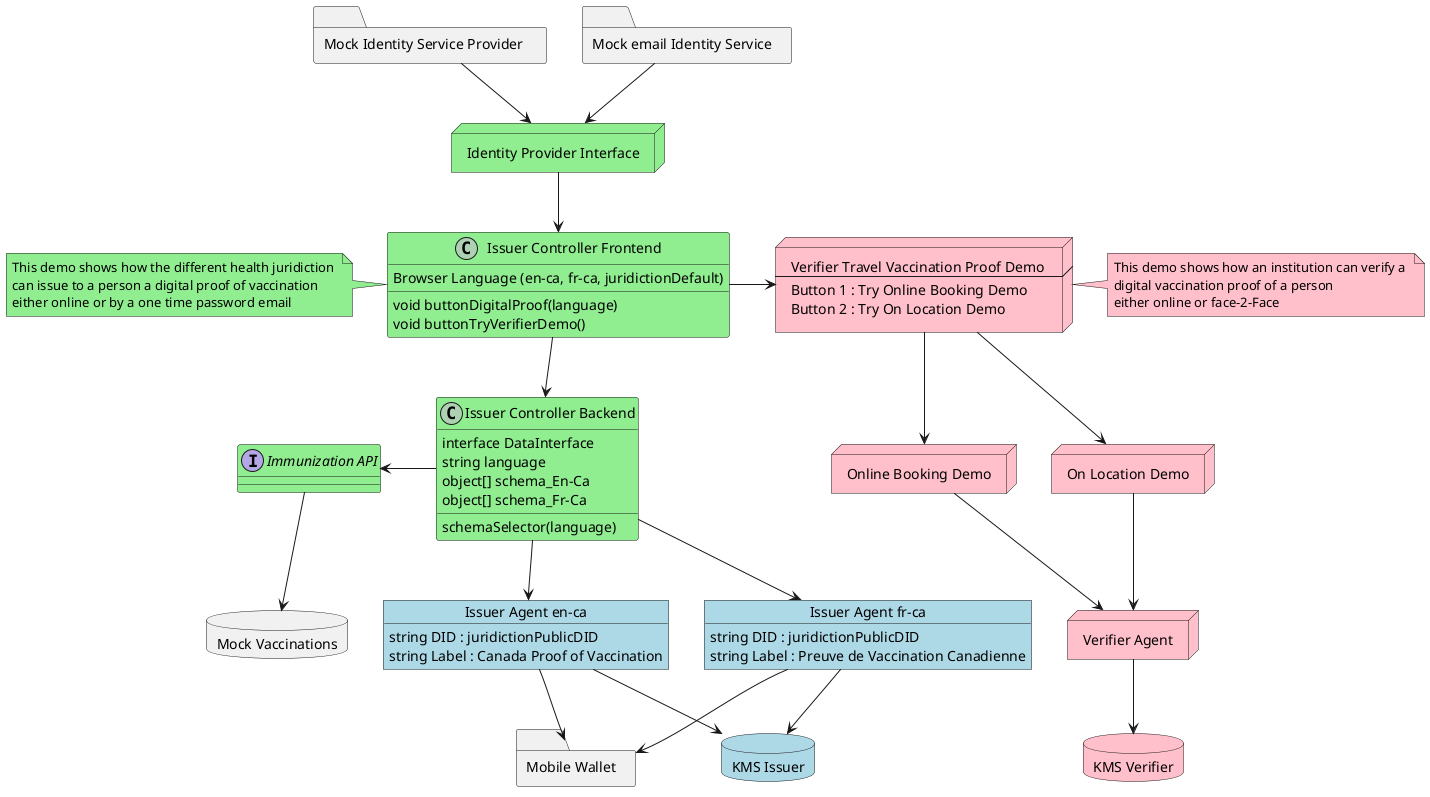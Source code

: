 @startuml
allow_mixing

'-----------
'Issuer components
folder midp [ 
    Mock Identity Service Provider 
]

folder meis [
    Mock email Identity Service
]

node "Identity Provider Interface" as IPI #LightGreen

class "Issuer Controller Frontend" as ICF #LightGreen {
    {field} Browser Language (en-ca, fr-ca, juridictionDefault)
    void buttonDigitalProof(language)
    void buttonTryVerifierDemo()
}

note left of ICF #LightGreen 
    This demo shows how the different health juridiction 
    can issue to a person a digital proof of vaccination
    either online or by a one time password email 
end note

class "Issuer Controller Backend" as ICB #LightGreen {
    interface DataInterface
    string language
    object[] schema_En-Ca
    object[] schema_Fr-Ca
    {method} schemaSelector(language)
}

object "Issuer Agent en-ca" as IAen #LightBlue {
    string DID : juridictionPublicDID
    string Label : Canada Proof of Vaccination
}

object "Issuer Agent fr-ca" as IAfr #LightBlue {
    string DID : juridictionPublicDID
    string Label : Preuve de Vaccination Canadienne
}

database "KMS Issuer" as KMSIssuer #LightBlue

interface "Immunization API" as IMAPI #LightGreen

database "Mock Vaccinations" as vaccinData

folder wallet [
    Mobile Wallet
]

'-----------
'Verifier components
node landingPage #Pink [
    Verifier Travel Vaccination Proof Demo 
    ---
    Button 1 : Try Online Booking Demo
    Button 2 : Try On Location Demo
]

note right of landingPage #Pink 
    This demo shows how an institution can verify a 
    digital vaccination proof of a person 
    either online or face-2-Face 
end note

node "Online Booking Demo" as bookDemo #Pink
node "On Location Demo" as locationDemo #Pink
node "Verifier Agent" as verifierAgent #Pink
database "KMS Verifier" as KMSVerifier #Pink


'-----------
'Issuer Flow
midp --> IPI
meis --> IPI

IPI --> ICF
ICF --> ICB
ICB -left-> IMAPI
IMAPI -down-> vaccinData

ICB --> IAen
ICB --> IAfr

IAen --> KMSIssuer
IAfr --> KMSIssuer
IAen --> wallet
IAfr --> wallet

'-----------
'Verifier Flow
ICF -right-> landingPage
landingPage -down-> bookDemo
landingPage -down-> locationDemo
bookDemo -down-> verifierAgent
locationDemo -down-> verifierAgent
verifierAgent -down-> KMSVerifier

@enduml